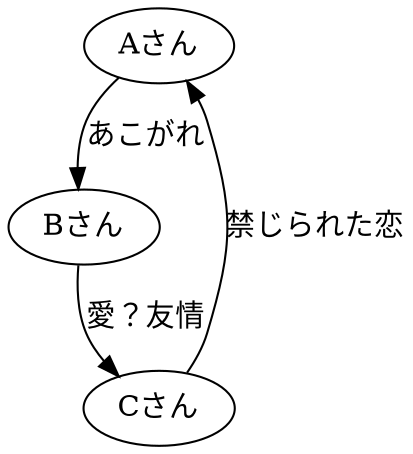 # circo, dot, fdp, neato, twopi
# make
#  dot -Kcirco -Tpng tl.dot -o tl.png
digraph "love_triangle" {
   size = "10.0, 10.0";
   "Aさん" -> "Bさん" [label = "あこがれ"];
   "Bさん" -> "Cさん" [label = "愛？友情"];
   "Cさん" -> "Aさん" [label = "禁じられた恋"];
}